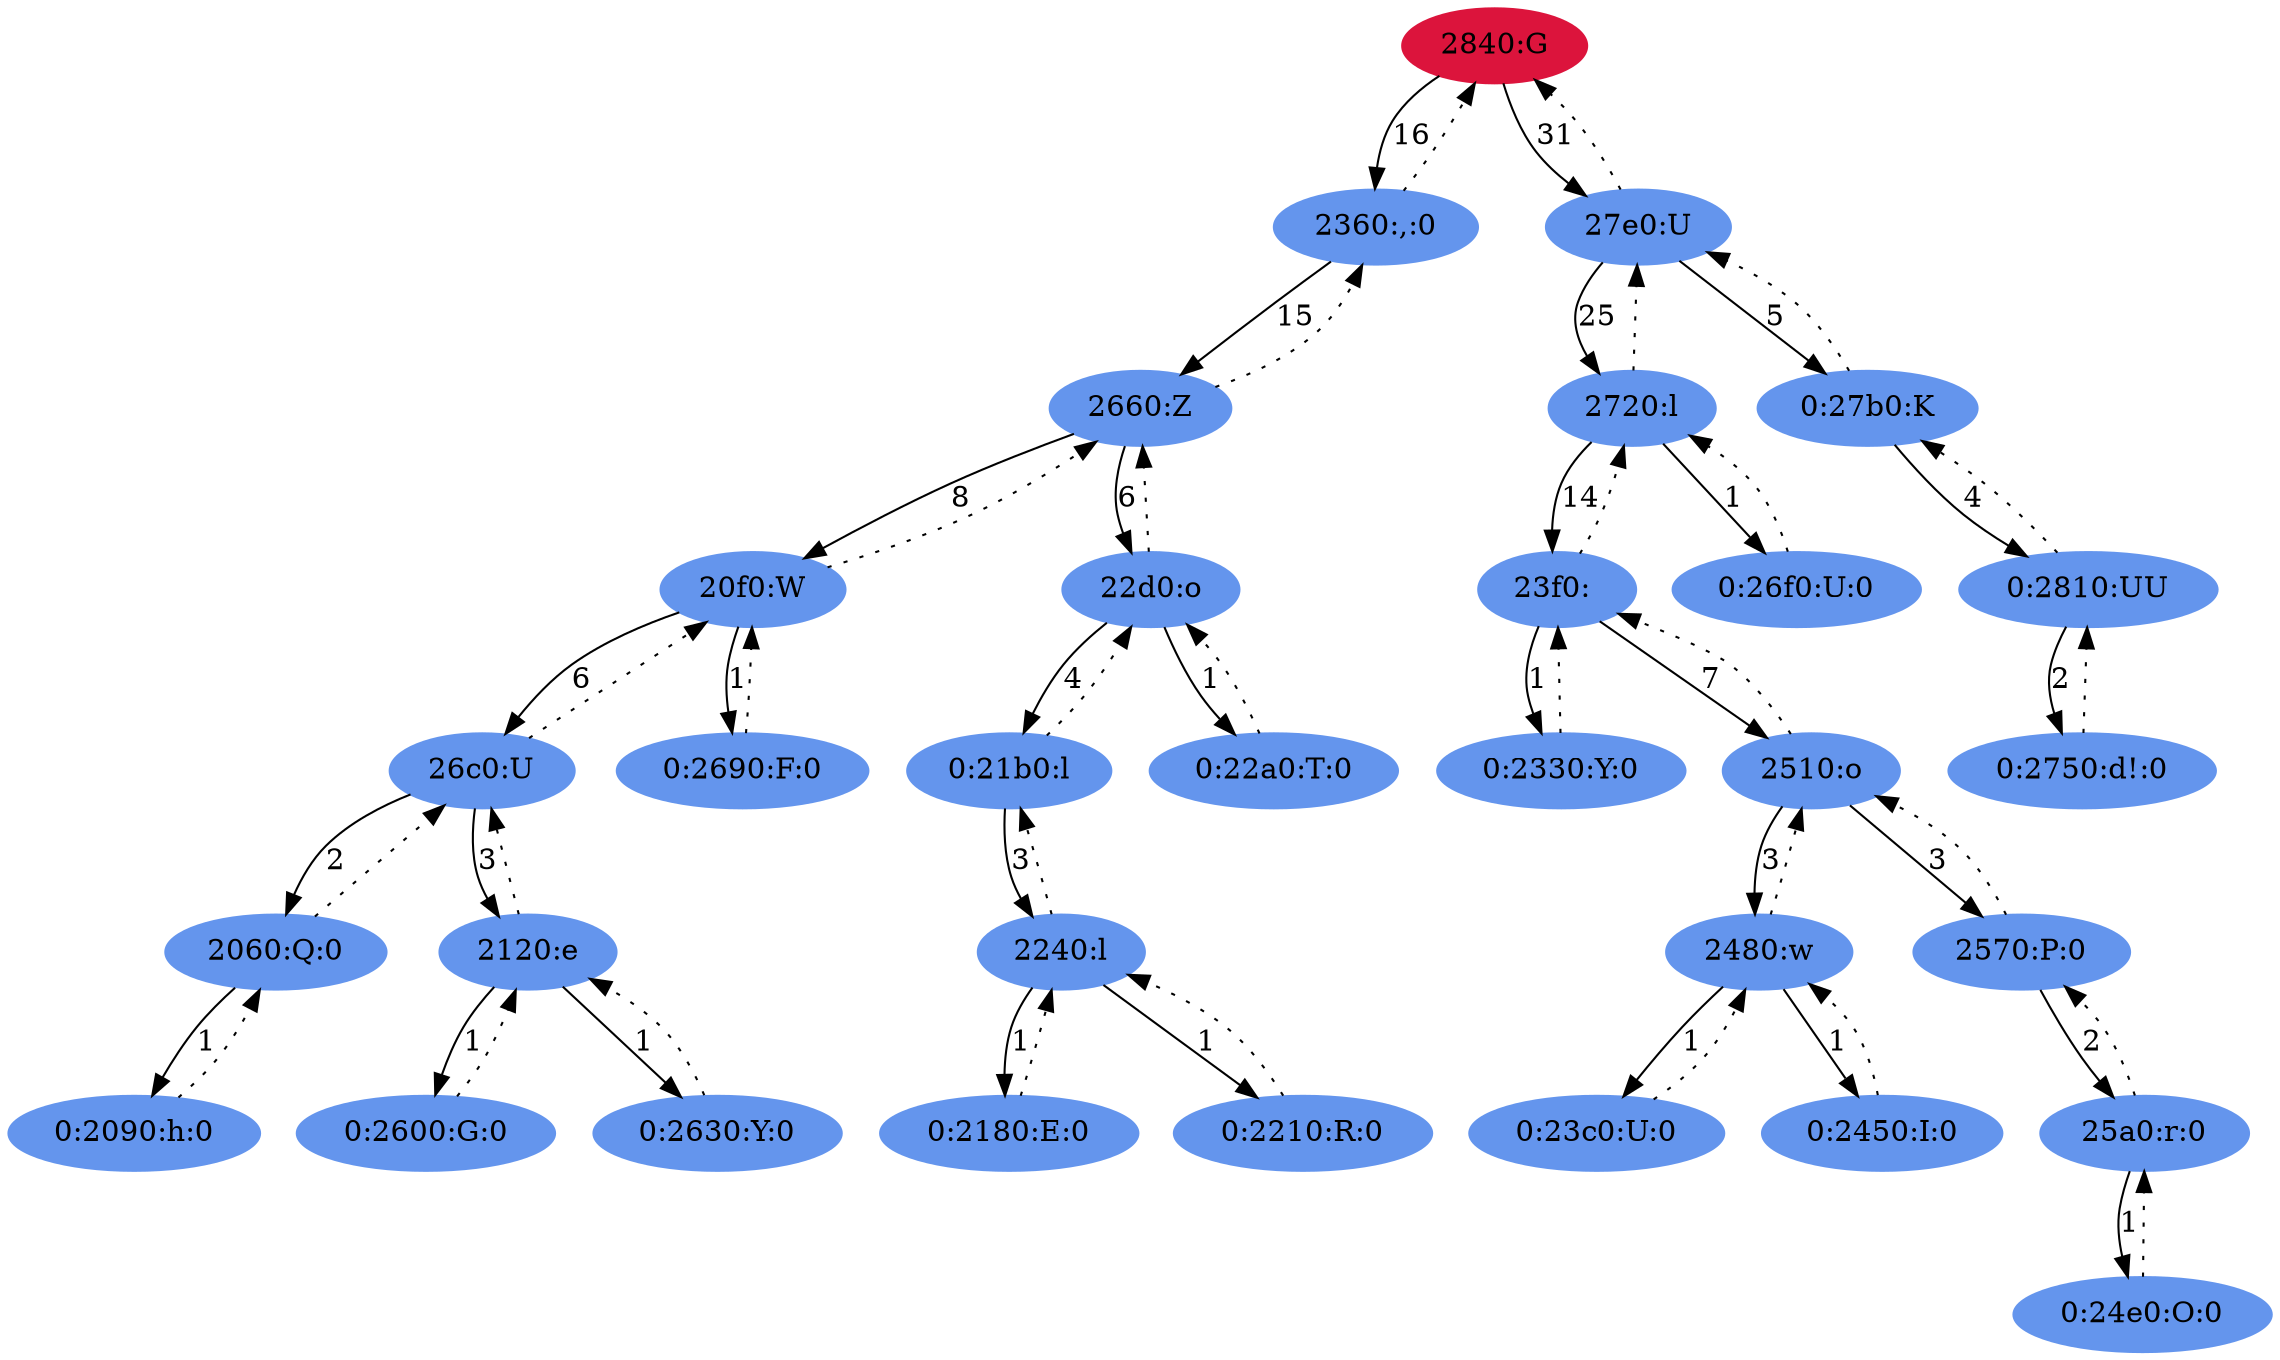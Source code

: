 digraph vine {
        graph [ordering="out"];
        ratio = fill;
        node [style="filled"];
        "0x7ffff7fc2840" [label="2840:G",color="crimson"];
        "0x7ffff7fc2840" -> "0x7ffff7fc2360" [label="16"];
        "0x7ffff7fc2360" [label="2360:,:0",color="cornflowerblue"];
        "0x7ffff7fc2360" -> "0x7ffff7fc2660" [label="15"];
        "0x7ffff7fc2660" [label="2660:Z",color="cornflowerblue"];
        "0x7ffff7fc2660" -> "0x7ffff7fc20f0" [label="8"];
        "0x7ffff7fc20f0" [label="20f0:W",color="cornflowerblue"];
        "0x7ffff7fc20f0" -> "0x7ffff7fc26c0" [label="6"];
        "0x7ffff7fc26c0" [label="26c0:U",color="cornflowerblue"];
        "0x7ffff7fc26c0" -> "0x7ffff7fc2060" [label="2"];
        "0x7ffff7fc2060" [label="2060:Q:0",color="cornflowerblue"];
        "0x7ffff7fc2060" -> "0x7ffff7fc2090" [label="1"];
        "0x7ffff7fc2090" [label="0:2090:h:0",color="cornflowerblue"];
        "0x7ffff7fc2090" -> "0x7ffff7fc2060" [style="dotted"];
        "0x7ffff7fc2060" -> "0x7ffff7fc26c0" [style="dotted"];
        "0x7ffff7fc26c0" -> "0x7ffff7fc2120" [label="3"];
        "0x7ffff7fc2120" [label="2120:e",color="cornflowerblue"];
        "0x7ffff7fc2120" -> "0x7ffff7fc2600" [label="1"];
        "0x7ffff7fc2600" [label="0:2600:G:0",color="cornflowerblue"];
        "0x7ffff7fc2600" -> "0x7ffff7fc2120" [style="dotted"];
        "0x7ffff7fc2120" -> "0x7ffff7fc2630" [label="1"];
        "0x7ffff7fc2630" [label="0:2630:Y:0",color="cornflowerblue"];
        "0x7ffff7fc2630" -> "0x7ffff7fc2120" [style="dotted"];
        "0x7ffff7fc2120" -> "0x7ffff7fc26c0" [style="dotted"];
        "0x7ffff7fc26c0" -> "0x7ffff7fc20f0" [style="dotted"];
        "0x7ffff7fc20f0" -> "0x7ffff7fc2690" [label="1"];
        "0x7ffff7fc2690" [label="0:2690:F:0",color="cornflowerblue"];
        "0x7ffff7fc2690" -> "0x7ffff7fc20f0" [style="dotted"];
        "0x7ffff7fc20f0" -> "0x7ffff7fc2660" [style="dotted"];
        "0x7ffff7fc2660" -> "0x7ffff7fc22d0" [label="6"];
        "0x7ffff7fc22d0" [label="22d0:o",color="cornflowerblue"];
        "0x7ffff7fc22d0" -> "0x7ffff7fc21b0" [label="4"];
        "0x7ffff7fc21b0" [label="0:21b0:l",color="cornflowerblue"];
        "0x7ffff7fc21b0" -> "0x7ffff7fc2240" [label="3"];
        "0x7ffff7fc2240" [label="2240:l",color="cornflowerblue"];
        "0x7ffff7fc2240" -> "0x7ffff7fc2180" [label="1"];
        "0x7ffff7fc2180" [label="0:2180:E:0",color="cornflowerblue"];
        "0x7ffff7fc2180" -> "0x7ffff7fc2240" [style="dotted"];
        "0x7ffff7fc2240" -> "0x7ffff7fc2210" [label="1"];
        "0x7ffff7fc2210" [label="0:2210:R:0",color="cornflowerblue"];
        "0x7ffff7fc2210" -> "0x7ffff7fc2240" [style="dotted"];
        "0x7ffff7fc2240" -> "0x7ffff7fc21b0" [style="dotted"];
        "0x7ffff7fc21b0" -> "0x7ffff7fc22d0" [style="dotted"];
        "0x7ffff7fc22d0" -> "0x7ffff7fc22a0" [label="1"];
        "0x7ffff7fc22a0" [label="0:22a0:T:0",color="cornflowerblue"];
        "0x7ffff7fc22a0" -> "0x7ffff7fc22d0" [style="dotted"];
        "0x7ffff7fc22d0" -> "0x7ffff7fc2660" [style="dotted"];
        "0x7ffff7fc2660" -> "0x7ffff7fc2360" [style="dotted"];
        "0x7ffff7fc2360" -> "0x7ffff7fc2840" [style="dotted"];
        "0x7ffff7fc2840" -> "0x7ffff7fc27e0" [label="31"];
        "0x7ffff7fc27e0" [label="27e0:U",color="cornflowerblue"];
        "0x7ffff7fc27e0" -> "0x7ffff7fc2720" [label="25"];
        "0x7ffff7fc2720" [label="2720:l",color="cornflowerblue"];
        "0x7ffff7fc2720" -> "0x7ffff7fc23f0" [label="14"];
        "0x7ffff7fc23f0" [label="23f0: ",color="cornflowerblue"];
        "0x7ffff7fc23f0" -> "0x7ffff7fc2330" [label="1"];
        "0x7ffff7fc2330" [label="0:2330:Y:0",color="cornflowerblue"];
        "0x7ffff7fc2330" -> "0x7ffff7fc23f0" [style="dotted"];
        "0x7ffff7fc23f0" -> "0x7ffff7fc2510" [label="7"];
        "0x7ffff7fc2510" [label="2510:o",color="cornflowerblue"];
        "0x7ffff7fc2510" -> "0x7ffff7fc2480" [label="3"];
        "0x7ffff7fc2480" [label="2480:w",color="cornflowerblue"];
        "0x7ffff7fc2480" -> "0x7ffff7fc23c0" [label="1"];
        "0x7ffff7fc23c0" [label="0:23c0:U:0",color="cornflowerblue"];
        "0x7ffff7fc23c0" -> "0x7ffff7fc2480" [style="dotted"];
        "0x7ffff7fc2480" -> "0x7ffff7fc2450" [label="1"];
        "0x7ffff7fc2450" [label="0:2450:I:0",color="cornflowerblue"];
        "0x7ffff7fc2450" -> "0x7ffff7fc2480" [style="dotted"];
        "0x7ffff7fc2480" -> "0x7ffff7fc2510" [style="dotted"];
        "0x7ffff7fc2510" -> "0x7ffff7fc2570" [label="3"];
        "0x7ffff7fc2570" [label="2570:P:0",color="cornflowerblue"];
        "0x7ffff7fc2570" -> "0x7ffff7fc25a0" [label="2"];
        "0x7ffff7fc25a0" [label="25a0:r:0",color="cornflowerblue"];
        "0x7ffff7fc25a0" -> "0x7ffff7fc24e0" [label="1"];
        "0x7ffff7fc24e0" [label="0:24e0:O:0",color="cornflowerblue"];
        "0x7ffff7fc24e0" -> "0x7ffff7fc25a0" [style="dotted"];
        "0x7ffff7fc25a0" -> "0x7ffff7fc2570" [style="dotted"];
        "0x7ffff7fc2570" -> "0x7ffff7fc2510" [style="dotted"];
        "0x7ffff7fc2510" -> "0x7ffff7fc23f0" [style="dotted"];
        "0x7ffff7fc23f0" -> "0x7ffff7fc2720" [style="dotted"];
        "0x7ffff7fc2720" -> "0x7ffff7fc26f0" [label="1"];
        "0x7ffff7fc26f0" [label="0:26f0:U:0",color="cornflowerblue"];
        "0x7ffff7fc26f0" -> "0x7ffff7fc2720" [style="dotted"];
        "0x7ffff7fc2720" -> "0x7ffff7fc27e0" [style="dotted"];
        "0x7ffff7fc27e0" -> "0x7ffff7fc27b0" [label="5"];
        "0x7ffff7fc27b0" [label="0:27b0:K",color="cornflowerblue"];
        "0x7ffff7fc27b0" -> "0x7ffff7fc2810" [label="4"];
        "0x7ffff7fc2810" [label="0:2810:UU",color="cornflowerblue"];
        "0x7ffff7fc2810" -> "0x7ffff7fc2750" [label="2"];
        "0x7ffff7fc2750" [label="0:2750:d!:0",color="cornflowerblue"];
        "0x7ffff7fc2750" -> "0x7ffff7fc2810" [style="dotted"];
        "0x7ffff7fc2810" -> "0x7ffff7fc27b0" [style="dotted"];
        "0x7ffff7fc27b0" -> "0x7ffff7fc27e0" [style="dotted"];
        "0x7ffff7fc27e0" -> "0x7ffff7fc2840" [style="dotted"];
}
